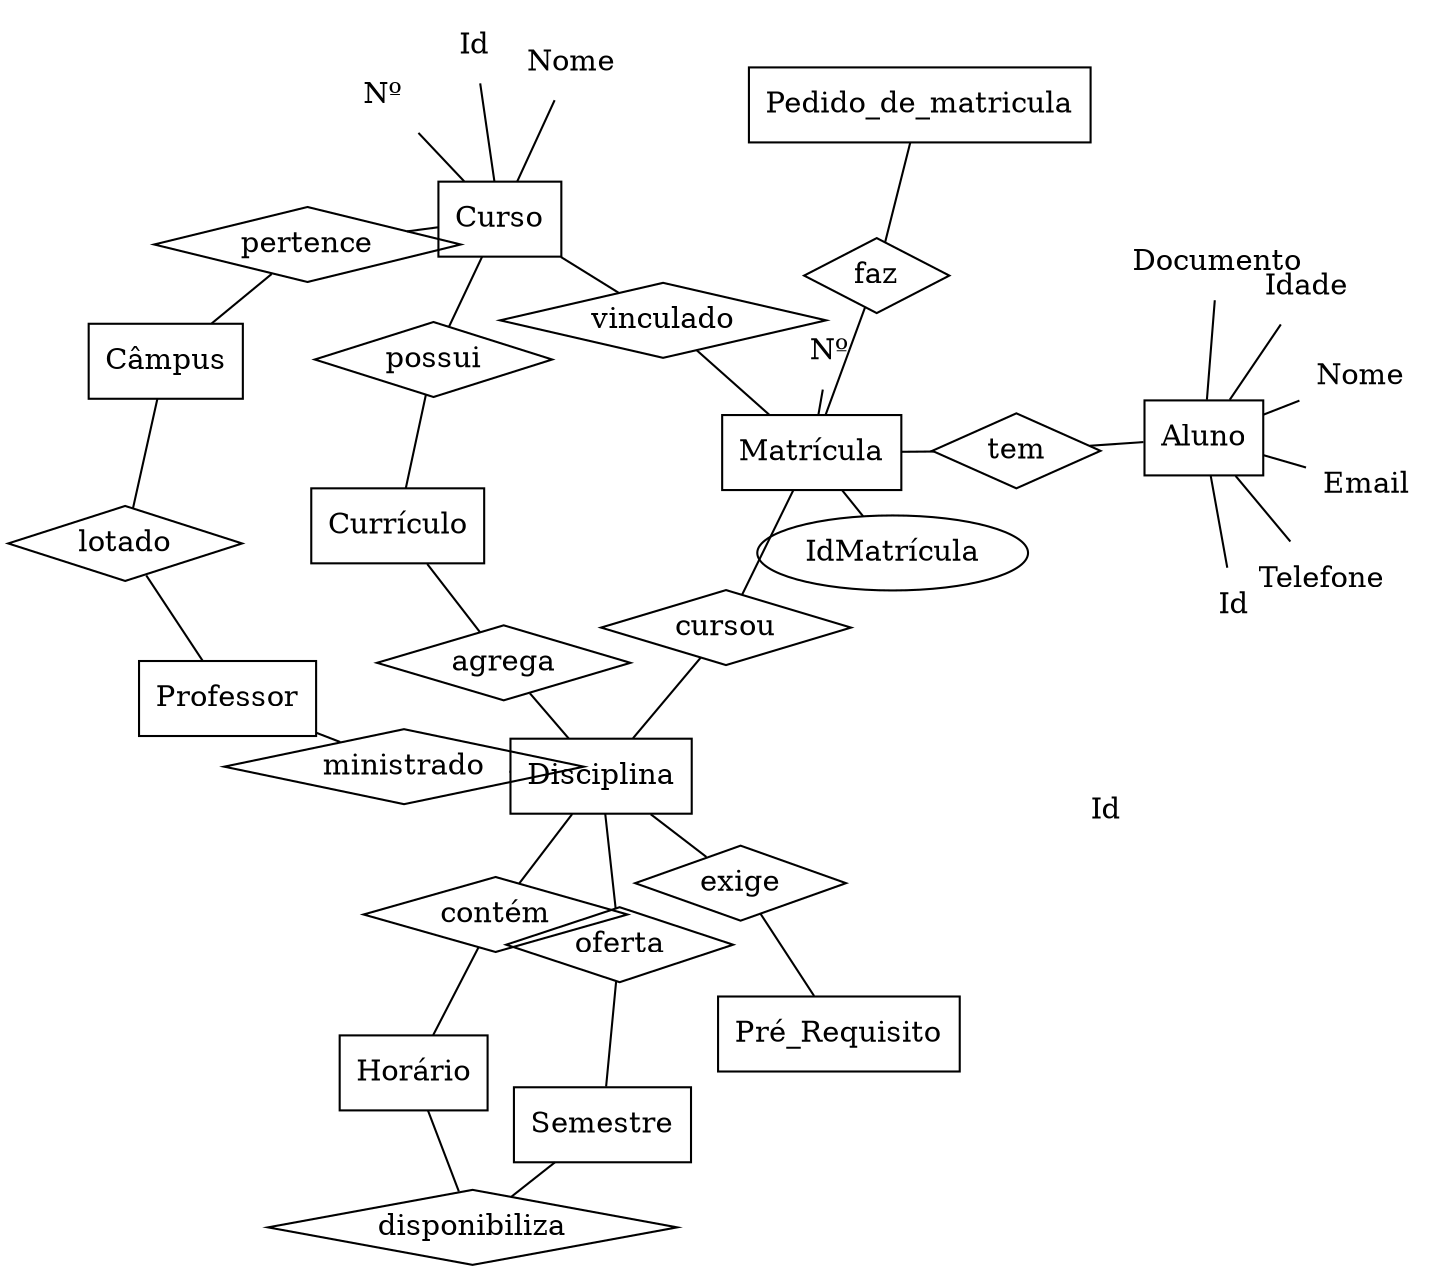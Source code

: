 graph diagramaER {
  layout = neato
  layout = neato
 
  // Entidades
  Aluno [shape=record]
  Curso  [shape=record]
  Disciplina [shape=record]
  Horário [shape=record]
  Professor [shape=record]
  Matrícula [shape=record]
  Câmpus [shape=record]
  Currículo [shape=record]
  Semestre [shape=record]
  Pedido_de_matricula [shape=record]
  Pré_Requisito [shape=record]
 
  // Atributos Aluno
  IdAluno [shape=plaintext,label="Id"]
  NomeAluno [shape=plaintext,label="Nome"]
  IdadeAluno [shape=plaintext,label="Idade"]
  DocumentoAluno [shape=plaintext,label="Documento"]
  TelefoneAluno [shape=plaintext,label="Telefone"]
  EmailAluno [shape=plaintext,label="Email"]

  // Atributos Matricula
  IdMAtrícula [shape=plaintext,label="Id"]
  NumeroMatrícula [shape=plaintext,label="Nº"]

  // Atributos Curso
  IdCurso [shape=plaintext,label="Id"]
  NomeCurso [shape=plaintext,label="Nome"]
  NumeroCurso [shape=plaintext,label="Nº"]

  
  /*Aula [shape=plaintext]
  CH [shape=plaintext]
  CHmínima [shape=plaintext]
  CódigoCurso [shape=plaintext,label="Código"]
  CódigoDisciplina [shape=plaintext,label="Código"]
  CPF [shape=plaintext]
  Dia [shape=plaintext]
  Fase [shape=plaintext]
  Matrícula [shape=plaintext]
  NomeAluno [shape=plaintext,label="Nome"]
  NomeCurso [shape=plaintext,label="Nome"]
  NomeProfessor [shape=plaintext,label="Nome"]
  SemanaAB [shape=plaintext,label="Semana AB"]
  Semestre [shape=plaintext]
  SIAPE [shape=plaintext]
  Turno [shape=plaintext]*/

    // Verbos
    tem [shape=diamond]
    cursou [shape=diamond]
    faz [shape=diamond]
    vinculado [shape=diamond]
    pertence [shape=diamond]
    possui [shape=diamond]
    lotado [shape=diamond]
    agrega [shape=diamond]
    ministrado [shape=diamond]
    oferta [shape=diamond]
    contém [shape=diamond]
    exige [shape=diamond]
    disponibiliza [shape=diamond]
 
  //Relacionamentos
  /*Calendário [shape=diamond]
  Estuda [shape=diamond]
  Grade [shape=diamond]
  Leciona [shape=diamond]
  PréRequisito [shape=diamond]
  ProcessoDeMatrícula [shape=diamond]*/

  //Ligações
  Aluno -- IdAluno
  Aluno -- NomeAluno
  Aluno -- IdadeAluno
  Aluno -- DocumentoAluno
  Aluno -- TelefoneAluno
  Aluno -- EmailAluno

  Matrícula -- IdMatrícula
  Matrícula -- NumeroMatrícula

  Curso -- IdCurso
  Curso -- NomeCurso
  Curso -- NumeroCurso
  
  /*Aluno -- CPF
  Aluno -- Estuda [label="0..N"]
  
  Aluno -- ProcessoDeMatrícula [label="0..N"]
  Curso -- CódigoCurso
  Curso -- Estuda [label="0..N"]
  Curso -- Grade [label="1"]
  Curso -- NomeCurso
  Disciplina -- Calendário [label="1"]
  Disciplina -- CH
  Disciplina -- CHmínima
  Disciplina -- CódigoDisciplina
  Disciplina -- Fase
  Disciplina -- Grade [label="0..N"]
  Disciplina -- Leciona [label="0..N"]
  Disciplina -- PréRequisito [label="0..N"]
  Disciplina -- PréRequisito [label="1"]
  Disciplina -- ProcessoDeMatrícula [label="0..N"]
  Estuda -- Matrícula
  Horário -- Aula
  Horário -- Calendário [label="0..N"]
  Horário -- Dia
  Horário -- SemanaAB
  Horário -- Semestre
  Horário -- Turno
  Professor -- Leciona [label="0..1"]
  Professor -- NomeProfessor
  Professor -- SIAPE*/
    
    // Ligações
    Aluno -- tem -- Matrícula
    Matrícula -- cursou -- Disciplina
    Matrícula -- faz -- Pedido_de_matricula
    Matrícula -- vinculado -- Curso
    Curso -- pertence -- Câmpus
    Curso -- possui -- Currículo
    Professor -- lotado -- Câmpus
    Disciplina -- ministrado -- Professor
    Currículo -- agrega -- Disciplina
    Semestre -- oferta -- Disciplina
    Semestre -- disponibiliza -- Horário
    Disciplina -- contém -- Horário
    Disciplina -- exige -- Pré_Requisito
}
